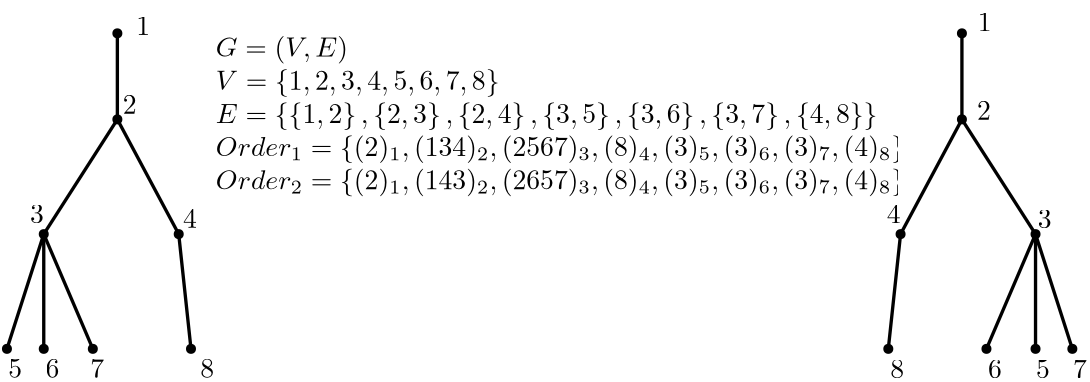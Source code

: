 <?xml version="1.0"?>
<!DOCTYPE ipe SYSTEM "ipe.dtd">
<ipe version="70107" creator="Ipe 7.1.8">
<info created="D:20140523173310" modified="D:20160317190506"/>
<ipestyle name="basic">
<symbol name="arrow/arc(spx)">
<path stroke="sym-stroke" fill="sym-stroke" pen="sym-pen">
0 0 m
-1 0.333 l
-1 -0.333 l
h
</path>
</symbol>
<symbol name="arrow/farc(spx)">
<path stroke="sym-stroke" fill="white" pen="sym-pen">
0 0 m
-1 0.333 l
-1 -0.333 l
h
</path>
</symbol>
<symbol name="mark/circle(sx)" transformations="translations">
<path fill="sym-stroke">
0.6 0 0 0.6 0 0 e
0.4 0 0 0.4 0 0 e
</path>
</symbol>
<symbol name="mark/disk(sx)" transformations="translations">
<path fill="sym-stroke">
0.6 0 0 0.6 0 0 e
</path>
</symbol>
<symbol name="mark/fdisk(sfx)" transformations="translations">
<group>
<path fill="sym-fill">
0.5 0 0 0.5 0 0 e
</path>
<path fill="sym-stroke" fillrule="eofill">
0.6 0 0 0.6 0 0 e
0.4 0 0 0.4 0 0 e
</path>
</group>
</symbol>
<symbol name="mark/box(sx)" transformations="translations">
<path fill="sym-stroke" fillrule="eofill">
-0.6 -0.6 m
0.6 -0.6 l
0.6 0.6 l
-0.6 0.6 l
h
-0.4 -0.4 m
0.4 -0.4 l
0.4 0.4 l
-0.4 0.4 l
h
</path>
</symbol>
<symbol name="mark/square(sx)" transformations="translations">
<path fill="sym-stroke">
-0.6 -0.6 m
0.6 -0.6 l
0.6 0.6 l
-0.6 0.6 l
h
</path>
</symbol>
<symbol name="mark/fsquare(sfx)" transformations="translations">
<group>
<path fill="sym-fill">
-0.5 -0.5 m
0.5 -0.5 l
0.5 0.5 l
-0.5 0.5 l
h
</path>
<path fill="sym-stroke" fillrule="eofill">
-0.6 -0.6 m
0.6 -0.6 l
0.6 0.6 l
-0.6 0.6 l
h
-0.4 -0.4 m
0.4 -0.4 l
0.4 0.4 l
-0.4 0.4 l
h
</path>
</group>
</symbol>
<symbol name="mark/cross(sx)" transformations="translations">
<group>
<path fill="sym-stroke">
-0.43 -0.57 m
0.57 0.43 l
0.43 0.57 l
-0.57 -0.43 l
h
</path>
<path fill="sym-stroke">
-0.43 0.57 m
0.57 -0.43 l
0.43 -0.57 l
-0.57 0.43 l
h
</path>
</group>
</symbol>
<symbol name="arrow/fnormal(spx)">
<path stroke="sym-stroke" fill="white" pen="sym-pen">
0 0 m
-1 0.333 l
-1 -0.333 l
h
</path>
</symbol>
<symbol name="arrow/pointed(spx)">
<path stroke="sym-stroke" fill="sym-stroke" pen="sym-pen">
0 0 m
-1 0.333 l
-0.8 0 l
-1 -0.333 l
h
</path>
</symbol>
<symbol name="arrow/fpointed(spx)">
<path stroke="sym-stroke" fill="white" pen="sym-pen">
0 0 m
-1 0.333 l
-0.8 0 l
-1 -0.333 l
h
</path>
</symbol>
<symbol name="arrow/linear(spx)">
<path stroke="sym-stroke" pen="sym-pen">
-1 0.333 m
0 0 l
-1 -0.333 l
</path>
</symbol>
<symbol name="arrow/fdouble(spx)">
<path stroke="sym-stroke" fill="white" pen="sym-pen">
0 0 m
-1 0.333 l
-1 -0.333 l
h
-1 0 m
-2 0.333 l
-2 -0.333 l
h
</path>
</symbol>
<symbol name="arrow/double(spx)">
<path stroke="sym-stroke" fill="sym-stroke" pen="sym-pen">
0 0 m
-1 0.333 l
-1 -0.333 l
h
-1 0 m
-2 0.333 l
-2 -0.333 l
h
</path>
</symbol>
<pen name="heavier" value="0.8"/>
<pen name="fat" value="1.2"/>
<pen name="ultrafat" value="2"/>
<symbolsize name="large" value="5"/>
<symbolsize name="small" value="2"/>
<symbolsize name="tiny" value="1.1"/>
<arrowsize name="large" value="10"/>
<arrowsize name="small" value="5"/>
<arrowsize name="tiny" value="3"/>
<color name="red" value="1 0 0"/>
<color name="green" value="0 1 0"/>
<color name="blue" value="0 0 1"/>
<color name="yellow" value="1 1 0"/>
<color name="orange" value="1 0.647 0"/>
<color name="gold" value="1 0.843 0"/>
<color name="purple" value="0.627 0.125 0.941"/>
<color name="gray" value="0.745"/>
<color name="brown" value="0.647 0.165 0.165"/>
<color name="navy" value="0 0 0.502"/>
<color name="pink" value="1 0.753 0.796"/>
<color name="seagreen" value="0.18 0.545 0.341"/>
<color name="turquoise" value="0.251 0.878 0.816"/>
<color name="violet" value="0.933 0.51 0.933"/>
<color name="darkblue" value="0 0 0.545"/>
<color name="darkcyan" value="0 0.545 0.545"/>
<color name="darkgray" value="0.663"/>
<color name="darkgreen" value="0 0.392 0"/>
<color name="darkmagenta" value="0.545 0 0.545"/>
<color name="darkorange" value="1 0.549 0"/>
<color name="darkred" value="0.545 0 0"/>
<color name="lightblue" value="0.678 0.847 0.902"/>
<color name="lightcyan" value="0.878 1 1"/>
<color name="lightgray" value="0.827"/>
<color name="lightgreen" value="0.565 0.933 0.565"/>
<color name="lightyellow" value="1 1 0.878"/>
<dashstyle name="dashed" value="[4] 0"/>
<dashstyle name="dotted" value="[1 3] 0"/>
<dashstyle name="dash dotted" value="[4 2 1 2] 0"/>
<dashstyle name="dash dot dotted" value="[4 2 1 2 1 2] 0"/>
<textsize name="large" value="\large"/>
<textsize name="Large" value="\Large"/>
<textsize name="LARGE" value="\LARGE"/>
<textsize name="huge" value="\huge"/>
<textsize name="Huge" value="\Huge"/>
<textsize name="small" value="\small"/>
<textsize name="footnote" value="\footnotesize"/>
<textsize name="tiny" value="\tiny"/>
<textstyle name="center" begin="\begin{center}" end="\end{center}"/>
<textstyle name="itemize" begin="\begin{itemize}" end="\end{itemize}"/>
<textstyle name="item" begin="\begin{itemize}\item{}" end="\end{itemize}"/>
<gridsize name="4 pts" value="4"/>
<gridsize name="8 pts (~3 mm)" value="8"/>
<gridsize name="16 pts (~6 mm)" value="16"/>
<gridsize name="32 pts (~12 mm)" value="32"/>
<gridsize name="10 pts (~3.5 mm)" value="10"/>
<gridsize name="20 pts (~7 mm)" value="20"/>
<gridsize name="14 pts (~5 mm)" value="14"/>
<gridsize name="28 pts (~10 mm)" value="28"/>
<gridsize name="56 pts (~20 mm)" value="56"/>
<anglesize name="90 deg" value="90"/>
<anglesize name="60 deg" value="60"/>
<anglesize name="45 deg" value="45"/>
<anglesize name="30 deg" value="30"/>
<anglesize name="22.5 deg" value="22.5"/>
<tiling name="falling" angle="-60" step="4" width="1"/>
<tiling name="rising" angle="30" step="4" width="1"/>
</ipestyle>
<ipestyle name="bigpaper">
<layout paper="10000 6000" origin="0 0" frame="10000 6000"/>
<titlestyle pos="10 10" size="LARGE" color="title"  valign="baseline"/>
</ipestyle>
<page>
<layer name="alpha"/>
<view layers="alpha" active="alpha"/>
<use layer="alpha" matrix="0.276059 0 0 0.645361 266.441 219.742" name="mark/disk(sx)" pos="256 752" size="normal" stroke="black"/>
<use matrix="0.276059 0 0 0.645361 266.441 219.742" name="mark/disk(sx)" pos="256 704" size="normal" stroke="black"/>
<use matrix="0.276059 0 0 0.645361 266.441 219.742" name="mark/disk(sx)" pos="336 640" size="normal" stroke="black"/>
<use matrix="0.276059 0 0 0.645361 266.441 230.067" name="mark/disk(sx)" pos="160 624" size="normal" stroke="black"/>
<use matrix="0.276059 0 0 0.645361 266.441 219.742" name="mark/disk(sx)" pos="160 576" size="normal" stroke="black"/>
<use matrix="0.276059 0 0 0.645361 266.441 219.742" name="mark/disk(sx)" pos="112 576" size="normal" stroke="black"/>
<use matrix="0.276059 0 0 0.645361 266.441 219.742" name="mark/disk(sx)" pos="224 576" size="normal" stroke="black"/>
<use matrix="0.276059 0 0 0.645361 266.441 219.742" name="mark/disk(sx)" pos="352 576" size="normal" stroke="black"/>
<path matrix="0.276059 0 0 0.645361 266.441 219.742" stroke="black" pen="fat">
256 752 m
256 704 l
336 640 l
352 576 l
</path>
<path matrix="0.276059 0 0 0.645361 266.441 219.742" stroke="black" pen="fat">
256 704 m
160 640 l
224 576 l
</path>
<path matrix="0.276059 0 0 0.645361 266.441 219.742" stroke="black" pen="fat">
160 640 m
160 576 l
160 640 l
112 576 l
112 576 l
</path>
<use matrix="-0.276059 0 0 0.645361 711.822 219.742" name="mark/disk(sx)" pos="256 752" size="normal" stroke="black"/>
<use matrix="-0.276059 0 0 0.645361 711.822 219.742" name="mark/disk(sx)" pos="256 704" size="normal" stroke="black"/>
<use matrix="-0.276059 0 0 0.645361 711.822 219.742" name="mark/disk(sx)" pos="336 640" size="normal" stroke="black"/>
<use matrix="-0.276059 0 0 0.645361 711.822 230.067" name="mark/disk(sx)" pos="160 624" size="normal" stroke="black"/>
<use matrix="-0.276059 0 0 0.645361 711.822 219.742" name="mark/disk(sx)" pos="160 576" size="normal" stroke="black"/>
<use matrix="-0.276059 0 0 0.645361 711.822 219.742" name="mark/disk(sx)" pos="112 576" size="normal" stroke="black"/>
<use matrix="-0.276059 0 0 0.645361 711.822 219.742" name="mark/disk(sx)" pos="224 576" size="normal" stroke="black"/>
<use matrix="-0.276059 0 0 0.645361 711.822 219.742" name="mark/disk(sx)" pos="352 576" size="normal" stroke="black"/>
<path matrix="-0.276059 0 0 0.645361 711.822 219.742" stroke="black" pen="fat">
256 752 m
256 704 l
336 640 l
352 576 l
</path>
<path matrix="-0.276059 0 0 0.645361 711.822 219.742" stroke="black" pen="fat">
256 704 m
160 640 l
224 576 l
</path>
<path matrix="-0.276059 0 0 0.645361 711.822 219.742" stroke="black" pen="fat">
160 640 m
160 576 l
160 640 l
112 576 l
112 576 l
</path>
<text matrix="0.414089 0 0 0.645361 250.982 219.742" transformations="translations" pos="224.373 751.066" stroke="black" type="label" width="4.981" height="6.42" depth="0" valign="baseline">$1$</text>
<text matrix="0.414089 0 0 0.645361 250.982 219.742" transformations="translations" pos="212.722 707.203" stroke="black" type="label" width="4.981" height="6.42" depth="0" valign="baseline">$2$</text>
<text matrix="0.414089 0 0 0.645361 242.511 224.086" transformations="translations" pos="152.41 639.353" stroke="black" type="label" width="4.981" height="6.42" depth="0" valign="baseline">$3$</text>
<text matrix="0.414089 0 0 0.645361 246.86 222.494" transformations="translations" pos="275.089 639.353" stroke="black" type="label" width="4.981" height="6.42" depth="0" valign="baseline">$4$</text>
<text matrix="0.414089 0 0 0.645361 252.591 212.693" transformations="translations" pos="109.233 570.818" stroke="black" type="label" width="4.981" height="6.42" depth="0" valign="baseline">$5$</text>
<text matrix="0.414089 0 0 0.645361 251.57 214.02" transformations="translations" pos="144.186 568.762" stroke="black" type="label" width="4.981" height="6.42" depth="0" valign="baseline">$6$</text>
<text matrix="0.414089 0 0 0.645361 248.037 214.02" transformations="translations" pos="191.476 568.762" stroke="black" type="label" width="4.981" height="6.42" depth="0" valign="baseline">$7$</text>
<text matrix="0.414089 0 0 0.645361 251.865 213.577" transformations="translations" pos="277.83 569.447" stroke="black" type="label" width="4.981" height="6.42" depth="0" valign="baseline">$8$</text>
<text matrix="0.414089 0 0 0.645361 462.264 219.742" transformations="translations" pos="445.742 753.122" stroke="black" type="label" width="4.981" height="6.42" depth="0" valign="baseline">$1$</text>
<text matrix="0.414089 0 0 0.645361 462.264 219.742" transformations="translations" pos="445.057 703.776" stroke="black" type="label" width="4.981" height="6.42" depth="0" valign="baseline">$2$</text>
<text matrix="0.414089 0 0 0.645361 452.482 224.097" transformations="translations" pos="390.228 639.353" stroke="black" type="label" width="4.981" height="6.42" depth="0" valign="baseline">$4$</text>
<text matrix="0.414089 0 0 0.645361 455.494 221.348" transformations="translations" pos="514.278 640.724" stroke="black" type="label" width="4.981" height="6.42" depth="0" valign="baseline">$3$</text>
<text matrix="0.414089 0 0 0.645361 463.147 216.463" transformations="translations" pos="367.612 564.649" stroke="black" type="label" width="4.981" height="6.42" depth="0" valign="baseline">$8$</text>
<text matrix="0.414089 0 0 0.645361 463.147 214.252" transformations="translations" pos="452.596 568.076" stroke="black" type="label" width="4.981" height="6.42" depth="0" valign="baseline">$6$</text>
<text matrix="0.414089 0 0 0.645361 461.676 219.559" transformations="translations" pos="497.829 559.852" stroke="black" type="label" width="4.981" height="6.42" depth="0" valign="baseline">$5$</text>
<text matrix="0.414089 0 0 0.645361 461.676 213.81" transformations="translations" pos="530.041 568.762" stroke="black" type="label" width="4.981" height="6.42" depth="0" valign="baseline">$7$</text>
<text matrix="0.875826 0 0 0.875826 363.711 62.4393" transformations="translations" pos="4.40466 746.288" stroke="black" type="minipage" width="250.296" height="37.825" depth="32.91" valign="top">$$\begin{array}{l}
G=(V,E)\\
V=\{1,2,3,4,5,6,7,8\}\\
E=\left\lbrace 
\left\lbrace1,2\right\rbrace, \left\lbrace2,3\right\rbrace, \left\lbrace2,4\right\rbrace, \left\lbrace3,5\right\rbrace, \left\lbrace3,6\right\rbrace, \left\lbrace3,7\right\rbrace, \left\lbrace4,8\right\rbrace \right\rbrace\\
Order_1 = \left\lbrace (2)_1,(134)_2,(2567)_3,(8)_4,(3)_5,(3)_6,(3)_7,(4)_8 \right\rbrace\\
Order_2 = \left\lbrace (2)_1,(143)_2,(2657)_3,(8)_4,(3)_5,(3)_6,(3)_7,(4)_8 \right\rbrace\\
\end{array}$$</text>
</page>
</ipe>
